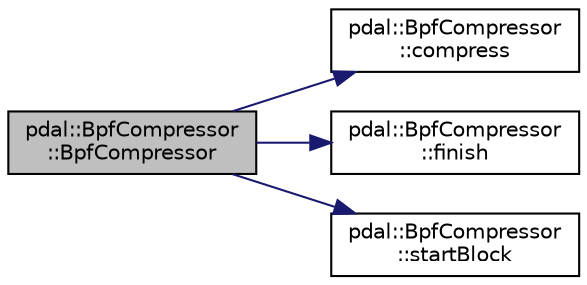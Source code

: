 digraph "pdal::BpfCompressor::BpfCompressor"
{
  edge [fontname="Helvetica",fontsize="10",labelfontname="Helvetica",labelfontsize="10"];
  node [fontname="Helvetica",fontsize="10",shape=record];
  rankdir="LR";
  Node1 [label="pdal::BpfCompressor\l::BpfCompressor",height=0.2,width=0.4,color="black", fillcolor="grey75", style="filled", fontcolor="black"];
  Node1 -> Node2 [color="midnightblue",fontsize="10",style="solid",fontname="Helvetica"];
  Node2 [label="pdal::BpfCompressor\l::compress",height=0.2,width=0.4,color="black", fillcolor="white", style="filled",URL="$classpdal_1_1BpfCompressor.html#a37a5330b1e5d1e320f678eed19fe4309"];
  Node1 -> Node3 [color="midnightblue",fontsize="10",style="solid",fontname="Helvetica"];
  Node3 [label="pdal::BpfCompressor\l::finish",height=0.2,width=0.4,color="black", fillcolor="white", style="filled",URL="$classpdal_1_1BpfCompressor.html#ae55ceb929a1f1edece3bf5161efca771"];
  Node1 -> Node4 [color="midnightblue",fontsize="10",style="solid",fontname="Helvetica"];
  Node4 [label="pdal::BpfCompressor\l::startBlock",height=0.2,width=0.4,color="black", fillcolor="white", style="filled",URL="$classpdal_1_1BpfCompressor.html#a906a2f20c37d1ef06fde968a4e43945f"];
}
